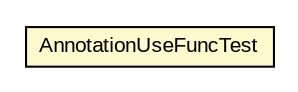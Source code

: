 #!/usr/local/bin/dot
#
# Class diagram 
# Generated by UMLGraph version 5.1 (http://www.umlgraph.org/)
#

digraph G {
	edge [fontname="arial",fontsize=10,labelfontname="arial",labelfontsize=10];
	node [fontname="arial",fontsize=10,shape=plaintext];
	nodesep=0.25;
	ranksep=0.5;
	// com.helger.jcodemodel.AnnotationUseFuncTest
	c859 [label=<<table title="com.helger.jcodemodel.AnnotationUseFuncTest" border="0" cellborder="1" cellspacing="0" cellpadding="2" port="p" bgcolor="lemonChiffon" href="./AnnotationUseFuncTest.html">
		<tr><td><table border="0" cellspacing="0" cellpadding="1">
<tr><td align="center" balign="center"> AnnotationUseFuncTest </td></tr>
		</table></td></tr>
		</table>>, fontname="arial", fontcolor="black", fontsize=10.0];
}


